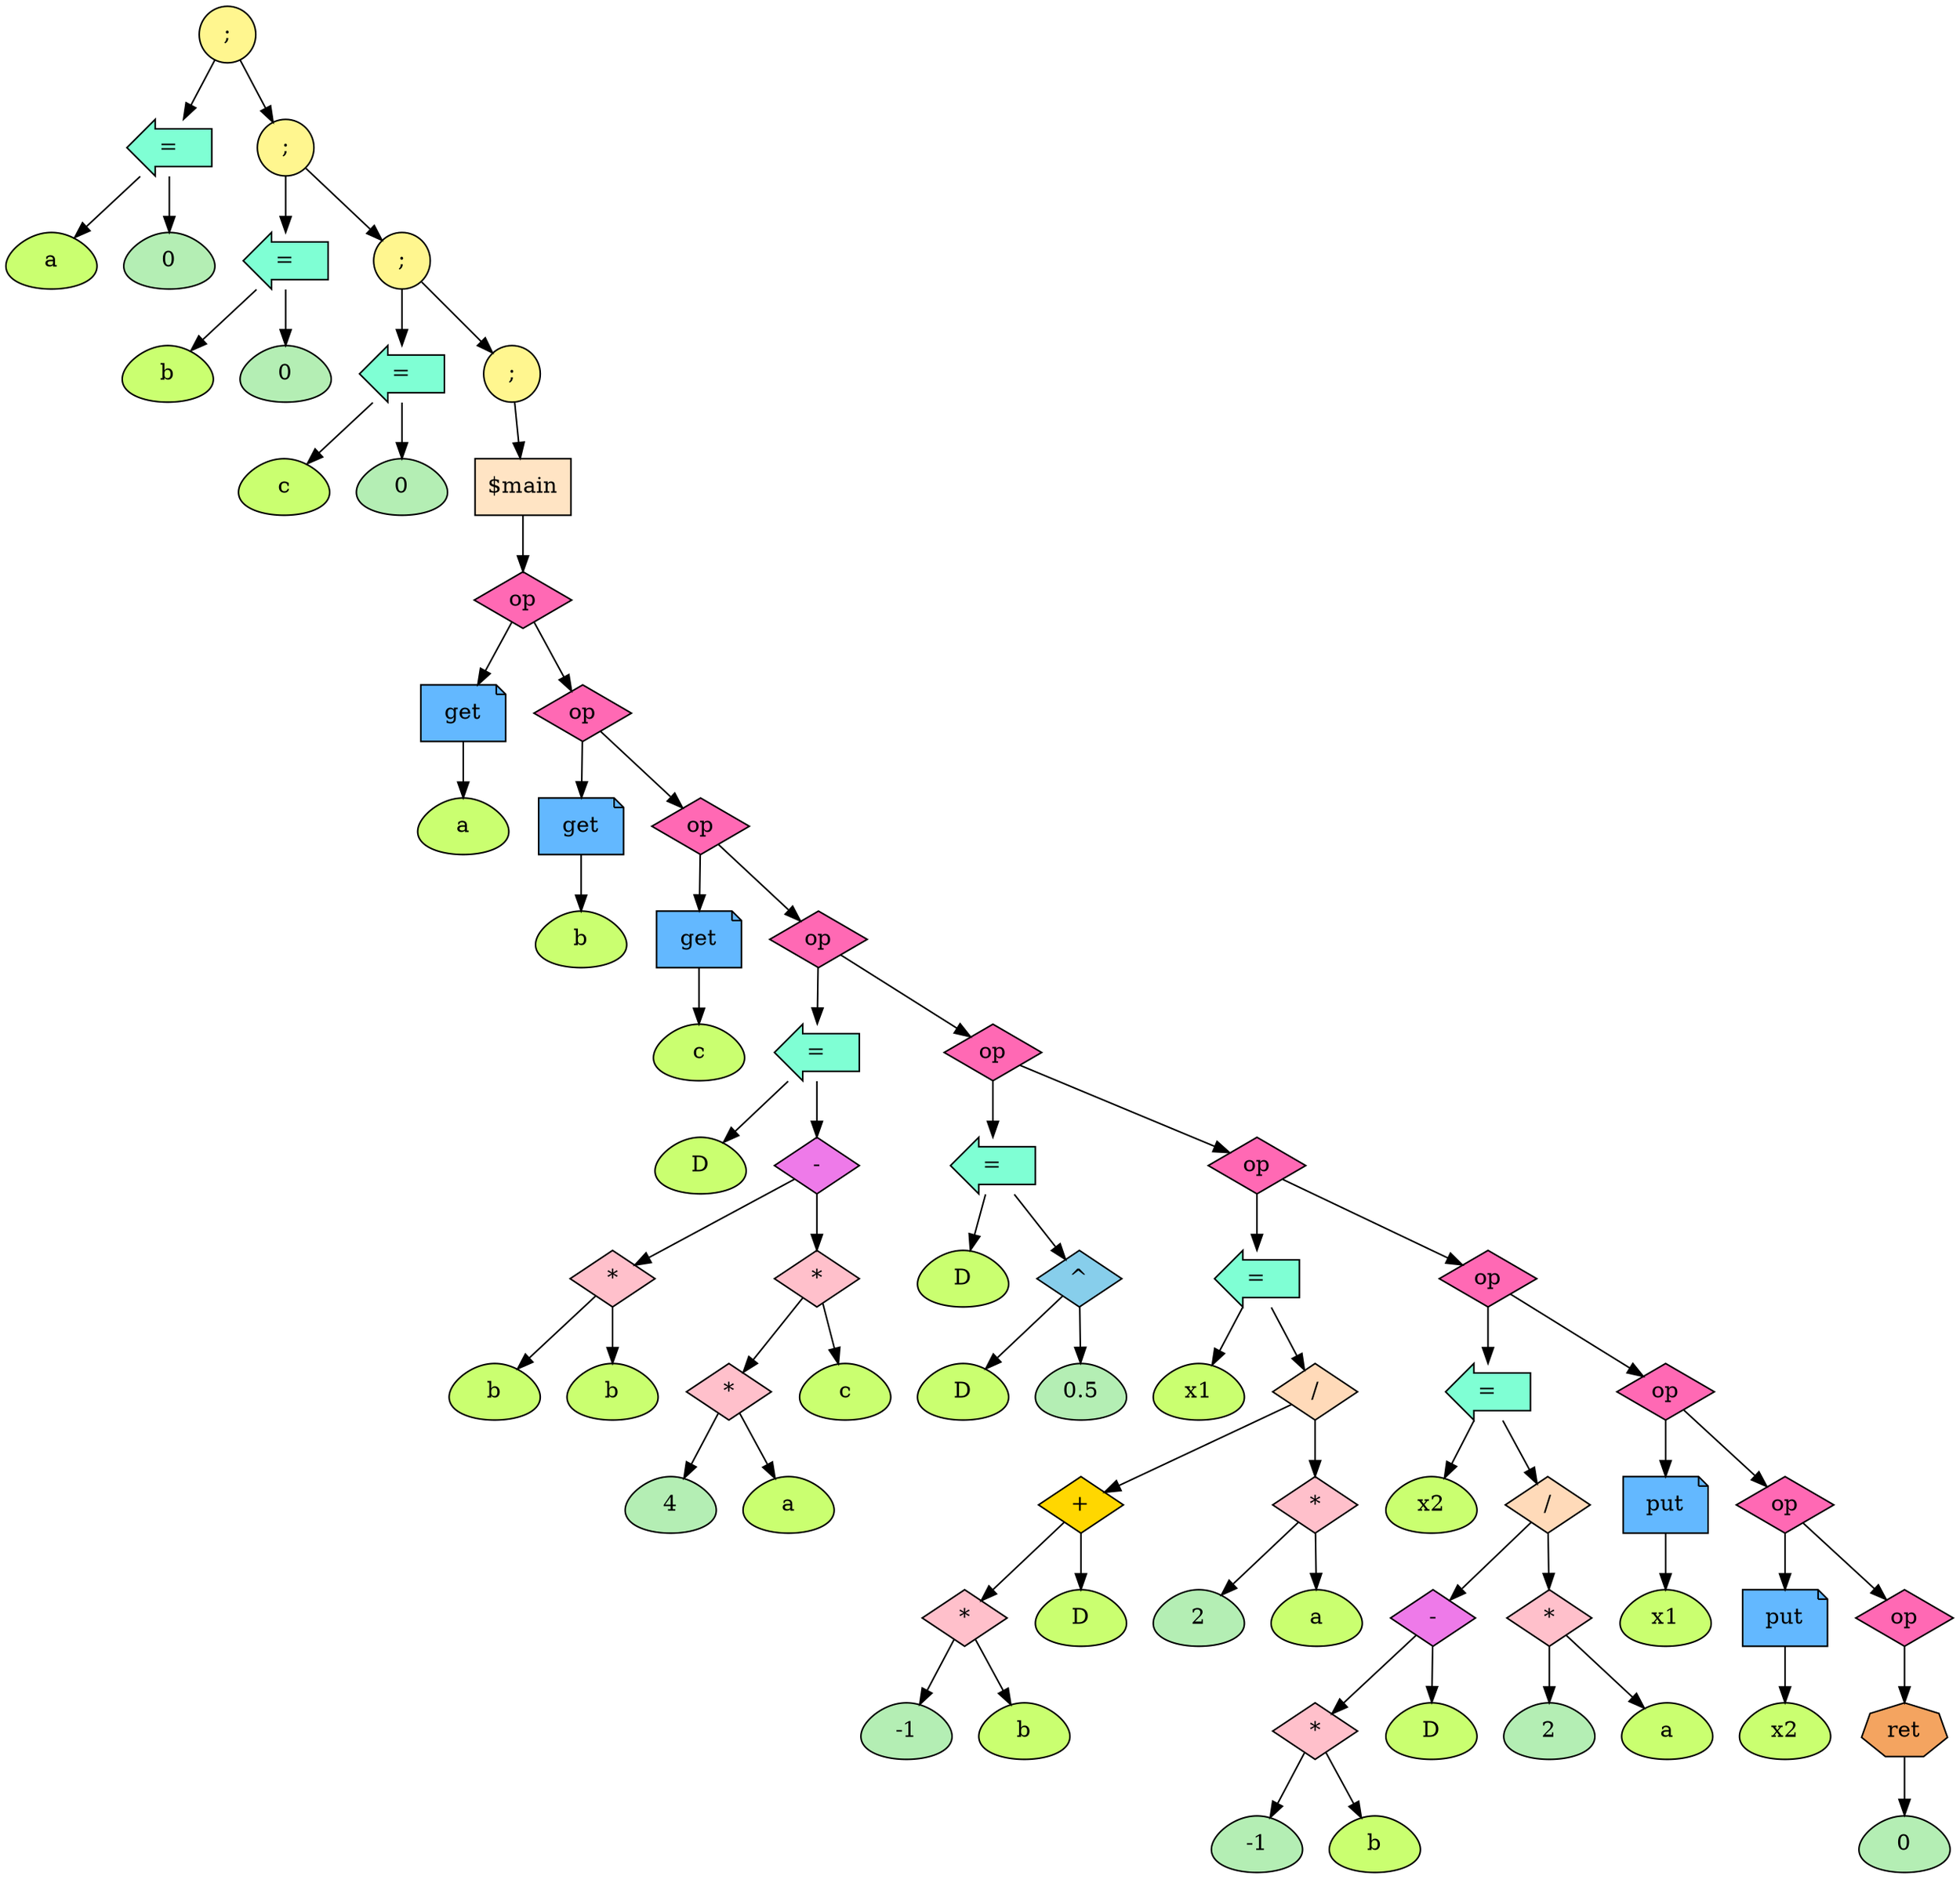 digraph G {
fontsize = 50
93946673062928[label = ";", style = "filled", fillcolor = "khaki1", shape = "circle"]
93946673063056[label = "=", style = "filled", fillcolor = "aquamarine", shape = "larrow"]
93946673062928 -> 93946673063056
93946673063056[label = "=", style = "filled", fillcolor = "aquamarine", shape = "larrow"]
93946673063120[label = "a", style = "filled", fillcolor = "darkolivegreen1", shape = "egg"]
93946673063056 -> 93946673063120
93946673063120[label = "a", style = "filled", fillcolor = "darkolivegreen1", shape = "egg"]
93946673063056[label = "=", style = "filled", fillcolor = "aquamarine", shape = "larrow"]
93946673063376[label = "0", style = "filled", fillcolor = "darkseagreen2", shape = "egg"]
93946673063056 -> 93946673063376
93946673063376[label = "0", style = "filled", fillcolor = "darkseagreen2", shape = "egg"]
93946673062928[label = ";", style = "filled", fillcolor = "khaki1", shape = "circle"]
93946673063440[label = ";", style = "filled", fillcolor = "khaki1", shape = "circle"]
93946673062928 -> 93946673063440
93946673063440[label = ";", style = "filled", fillcolor = "khaki1", shape = "circle"]
93946673063568[label = "=", style = "filled", fillcolor = "aquamarine", shape = "larrow"]
93946673063440 -> 93946673063568
93946673063568[label = "=", style = "filled", fillcolor = "aquamarine", shape = "larrow"]
93946673063632[label = "b", style = "filled", fillcolor = "darkolivegreen1", shape = "egg"]
93946673063568 -> 93946673063632
93946673063632[label = "b", style = "filled", fillcolor = "darkolivegreen1", shape = "egg"]
93946673063568[label = "=", style = "filled", fillcolor = "aquamarine", shape = "larrow"]
93946673063888[label = "0", style = "filled", fillcolor = "darkseagreen2", shape = "egg"]
93946673063568 -> 93946673063888
93946673063888[label = "0", style = "filled", fillcolor = "darkseagreen2", shape = "egg"]
93946673063440[label = ";", style = "filled", fillcolor = "khaki1", shape = "circle"]
93946673063952[label = ";", style = "filled", fillcolor = "khaki1", shape = "circle"]
93946673063440 -> 93946673063952
93946673063952[label = ";", style = "filled", fillcolor = "khaki1", shape = "circle"]
93946673064080[label = "=", style = "filled", fillcolor = "aquamarine", shape = "larrow"]
93946673063952 -> 93946673064080
93946673064080[label = "=", style = "filled", fillcolor = "aquamarine", shape = "larrow"]
93946673064144[label = "c", style = "filled", fillcolor = "darkolivegreen1", shape = "egg"]
93946673064080 -> 93946673064144
93946673064144[label = "c", style = "filled", fillcolor = "darkolivegreen1", shape = "egg"]
93946673064080[label = "=", style = "filled", fillcolor = "aquamarine", shape = "larrow"]
93946673064400[label = "0", style = "filled", fillcolor = "darkseagreen2", shape = "egg"]
93946673064080 -> 93946673064400
93946673064400[label = "0", style = "filled", fillcolor = "darkseagreen2", shape = "egg"]
93946673063952[label = ";", style = "filled", fillcolor = "khaki1", shape = "circle"]
93946673064464[label = ";", style = "filled", fillcolor = "khaki1", shape = "circle"]
93946673063952 -> 93946673064464
93946673064464[label = ";", style = "filled", fillcolor = "khaki1", shape = "circle"]
93946673064592[label = "$main", style = "filled", fillcolor = "bisque", shape = "box"]
93946673064464 -> 93946673064592
93946673064592[label = "$main", style = "filled", fillcolor = "bisque", shape = "box"]
93946673064848[label = "op", style = "filled", fillcolor = "hotpink", shape = "diamond"]
93946673064592 -> 93946673064848
93946673064848[label = "op", style = "filled", fillcolor = "hotpink", shape = "diamond"]
93946673064976[label = "get", style = "filled", fillcolor = "steelblue1", shape = "note"]
93946673064848 -> 93946673064976
93946673064976[label = "get", style = "filled", fillcolor = "steelblue1", shape = "note"]
93946673065104[label = "a", style = "filled", fillcolor = "darkolivegreen1", shape = "egg"]
93946673064976 -> 93946673065104
93946673065104[label = "a", style = "filled", fillcolor = "darkolivegreen1", shape = "egg"]
93946673064848[label = "op", style = "filled", fillcolor = "hotpink", shape = "diamond"]
93946673065232[label = "op", style = "filled", fillcolor = "hotpink", shape = "diamond"]
93946673064848 -> 93946673065232
93946673065232[label = "op", style = "filled", fillcolor = "hotpink", shape = "diamond"]
93946673065360[label = "get", style = "filled", fillcolor = "steelblue1", shape = "note"]
93946673065232 -> 93946673065360
93946673065360[label = "get", style = "filled", fillcolor = "steelblue1", shape = "note"]
93946673065488[label = "b", style = "filled", fillcolor = "darkolivegreen1", shape = "egg"]
93946673065360 -> 93946673065488
93946673065488[label = "b", style = "filled", fillcolor = "darkolivegreen1", shape = "egg"]
93946673065232[label = "op", style = "filled", fillcolor = "hotpink", shape = "diamond"]
93946673065616[label = "op", style = "filled", fillcolor = "hotpink", shape = "diamond"]
93946673065232 -> 93946673065616
93946673065616[label = "op", style = "filled", fillcolor = "hotpink", shape = "diamond"]
93946673065744[label = "get", style = "filled", fillcolor = "steelblue1", shape = "note"]
93946673065616 -> 93946673065744
93946673065744[label = "get", style = "filled", fillcolor = "steelblue1", shape = "note"]
93946673065872[label = "c", style = "filled", fillcolor = "darkolivegreen1", shape = "egg"]
93946673065744 -> 93946673065872
93946673065872[label = "c", style = "filled", fillcolor = "darkolivegreen1", shape = "egg"]
93946673065616[label = "op", style = "filled", fillcolor = "hotpink", shape = "diamond"]
93946673066000[label = "op", style = "filled", fillcolor = "hotpink", shape = "diamond"]
93946673065616 -> 93946673066000
93946673066000[label = "op", style = "filled", fillcolor = "hotpink", shape = "diamond"]
93946673066128[label = "=", style = "filled", fillcolor = "aquamarine", shape = "larrow"]
93946673066000 -> 93946673066128
93946673066128[label = "=", style = "filled", fillcolor = "aquamarine", shape = "larrow"]
93946673066192[label = "D", style = "filled", fillcolor = "darkolivegreen1", shape = "egg"]
93946673066128 -> 93946673066192
93946673066192[label = "D", style = "filled", fillcolor = "darkolivegreen1", shape = "egg"]
93946673066128[label = "=", style = "filled", fillcolor = "aquamarine", shape = "larrow"]
93946673066256[label = "-", style = "filled", fillcolor = "orchid2", shape = "diamond"]
93946673066128 -> 93946673066256
93946673066256[label = "-", style = "filled", fillcolor = "orchid2", shape = "diamond"]
93946673066320[label = "*", style = "filled", fillcolor = "pink", shape = "diamond"]
93946673066256 -> 93946673066320
93946673066320[label = "*", style = "filled", fillcolor = "pink", shape = "diamond"]
93946673066448[label = "b", style = "filled", fillcolor = "darkolivegreen1", shape = "egg"]
93946673066320 -> 93946673066448
93946673066448[label = "b", style = "filled", fillcolor = "darkolivegreen1", shape = "egg"]
93946673066320[label = "*", style = "filled", fillcolor = "pink", shape = "diamond"]
93946673066576[label = "b", style = "filled", fillcolor = "darkolivegreen1", shape = "egg"]
93946673066320 -> 93946673066576
93946673066576[label = "b", style = "filled", fillcolor = "darkolivegreen1", shape = "egg"]
93946673066256[label = "-", style = "filled", fillcolor = "orchid2", shape = "diamond"]
93946673066960[label = "*", style = "filled", fillcolor = "pink", shape = "diamond"]
93946673066256 -> 93946673066960
93946673066960[label = "*", style = "filled", fillcolor = "pink", shape = "diamond"]
93946673066640[label = "*", style = "filled", fillcolor = "pink", shape = "diamond"]
93946673066960 -> 93946673066640
93946673066640[label = "*", style = "filled", fillcolor = "pink", shape = "diamond"]
93946673066768[label = "4", style = "filled", fillcolor = "darkseagreen2", shape = "egg"]
93946673066640 -> 93946673066768
93946673066768[label = "4", style = "filled", fillcolor = "darkseagreen2", shape = "egg"]
93946673066640[label = "*", style = "filled", fillcolor = "pink", shape = "diamond"]
93946673066896[label = "a", style = "filled", fillcolor = "darkolivegreen1", shape = "egg"]
93946673066640 -> 93946673066896
93946673066896[label = "a", style = "filled", fillcolor = "darkolivegreen1", shape = "egg"]
93946673066960[label = "*", style = "filled", fillcolor = "pink", shape = "diamond"]
93946673074464[label = "c", style = "filled", fillcolor = "darkolivegreen1", shape = "egg"]
93946673066960 -> 93946673074464
93946673074464[label = "c", style = "filled", fillcolor = "darkolivegreen1", shape = "egg"]
93946673066000[label = "op", style = "filled", fillcolor = "hotpink", shape = "diamond"]
93946673074592[label = "op", style = "filled", fillcolor = "hotpink", shape = "diamond"]
93946673066000 -> 93946673074592
93946673074592[label = "op", style = "filled", fillcolor = "hotpink", shape = "diamond"]
93946673074720[label = "=", style = "filled", fillcolor = "aquamarine", shape = "larrow"]
93946673074592 -> 93946673074720
93946673074720[label = "=", style = "filled", fillcolor = "aquamarine", shape = "larrow"]
93946673074784[label = "D", style = "filled", fillcolor = "darkolivegreen1", shape = "egg"]
93946673074720 -> 93946673074784
93946673074784[label = "D", style = "filled", fillcolor = "darkolivegreen1", shape = "egg"]
93946673074720[label = "=", style = "filled", fillcolor = "aquamarine", shape = "larrow"]
93946673074976[label = "^", style = "filled", fillcolor = "skyblue", shape = "diamond"]
93946673074720 -> 93946673074976
93946673074976[label = "^", style = "filled", fillcolor = "skyblue", shape = "diamond"]
93946673075040[label = "D", style = "filled", fillcolor = "darkolivegreen1", shape = "egg"]
93946673074976 -> 93946673075040
93946673075040[label = "D", style = "filled", fillcolor = "darkolivegreen1", shape = "egg"]
93946673074976[label = "^", style = "filled", fillcolor = "skyblue", shape = "diamond"]
93946673081312[label = "0.5", style = "filled", fillcolor = "darkseagreen2", shape = "egg"]
93946673074976 -> 93946673081312
93946673081312[label = "0.5", style = "filled", fillcolor = "darkseagreen2", shape = "egg"]
93946673074592[label = "op", style = "filled", fillcolor = "hotpink", shape = "diamond"]
93946673075552[label = "op", style = "filled", fillcolor = "hotpink", shape = "diamond"]
93946673074592 -> 93946673075552
93946673075552[label = "op", style = "filled", fillcolor = "hotpink", shape = "diamond"]
93946673075680[label = "=", style = "filled", fillcolor = "aquamarine", shape = "larrow"]
93946673075552 -> 93946673075680
93946673075680[label = "=", style = "filled", fillcolor = "aquamarine", shape = "larrow"]
93946673075744[label = "x1", style = "filled", fillcolor = "darkolivegreen1", shape = "egg"]
93946673075680 -> 93946673075744
93946673075744[label = "x1", style = "filled", fillcolor = "darkolivegreen1", shape = "egg"]
93946673075680[label = "=", style = "filled", fillcolor = "aquamarine", shape = "larrow"]
93946673075872[label = "/", style = "filled", fillcolor = "peachpuff", shape = "diamond"]
93946673075680 -> 93946673075872
93946673075872[label = "/", style = "filled", fillcolor = "peachpuff", shape = "diamond"]
93946673076000[label = "+", style = "filled", fillcolor = "gold", shape = "diamond"]
93946673075872 -> 93946673076000
93946673076000[label = "+", style = "filled", fillcolor = "gold", shape = "diamond"]
93946673076064[label = "*", style = "filled", fillcolor = "pink", shape = "diamond"]
93946673076000 -> 93946673076064
93946673076064[label = "*", style = "filled", fillcolor = "pink", shape = "diamond"]
93946673081120[label = "-1", style = "filled", fillcolor = "darkseagreen2", shape = "egg"]
93946673076064 -> 93946673081120
93946673081120[label = "-1", style = "filled", fillcolor = "darkseagreen2", shape = "egg"]
93946673076064[label = "*", style = "filled", fillcolor = "pink", shape = "diamond"]
93946673076704[label = "b", style = "filled", fillcolor = "darkolivegreen1", shape = "egg"]
93946673076064 -> 93946673076704
93946673076704[label = "b", style = "filled", fillcolor = "darkolivegreen1", shape = "egg"]
93946673076000[label = "+", style = "filled", fillcolor = "gold", shape = "diamond"]
93946673076896[label = "D", style = "filled", fillcolor = "darkolivegreen1", shape = "egg"]
93946673076000 -> 93946673076896
93946673076896[label = "D", style = "filled", fillcolor = "darkolivegreen1", shape = "egg"]
93946673075872[label = "/", style = "filled", fillcolor = "peachpuff", shape = "diamond"]
93946673077088[label = "*", style = "filled", fillcolor = "pink", shape = "diamond"]
93946673075872 -> 93946673077088
93946673077088[label = "*", style = "filled", fillcolor = "pink", shape = "diamond"]
93946673077216[label = "2", style = "filled", fillcolor = "darkseagreen2", shape = "egg"]
93946673077088 -> 93946673077216
93946673077216[label = "2", style = "filled", fillcolor = "darkseagreen2", shape = "egg"]
93946673077088[label = "*", style = "filled", fillcolor = "pink", shape = "diamond"]
93946673077344[label = "a", style = "filled", fillcolor = "darkolivegreen1", shape = "egg"]
93946673077088 -> 93946673077344
93946673077344[label = "a", style = "filled", fillcolor = "darkolivegreen1", shape = "egg"]
93946673075552[label = "op", style = "filled", fillcolor = "hotpink", shape = "diamond"]
93946673077472[label = "op", style = "filled", fillcolor = "hotpink", shape = "diamond"]
93946673075552 -> 93946673077472
93946673077472[label = "op", style = "filled", fillcolor = "hotpink", shape = "diamond"]
93946673077600[label = "=", style = "filled", fillcolor = "aquamarine", shape = "larrow"]
93946673077472 -> 93946673077600
93946673077600[label = "=", style = "filled", fillcolor = "aquamarine", shape = "larrow"]
93946673077664[label = "x2", style = "filled", fillcolor = "darkolivegreen1", shape = "egg"]
93946673077600 -> 93946673077664
93946673077664[label = "x2", style = "filled", fillcolor = "darkolivegreen1", shape = "egg"]
93946673077600[label = "=", style = "filled", fillcolor = "aquamarine", shape = "larrow"]
93946673077792[label = "/", style = "filled", fillcolor = "peachpuff", shape = "diamond"]
93946673077600 -> 93946673077792
93946673077792[label = "/", style = "filled", fillcolor = "peachpuff", shape = "diamond"]
93946673077920[label = "-", style = "filled", fillcolor = "orchid2", shape = "diamond"]
93946673077792 -> 93946673077920
93946673077920[label = "-", style = "filled", fillcolor = "orchid2", shape = "diamond"]
93946673077984[label = "*", style = "filled", fillcolor = "pink", shape = "diamond"]
93946673077920 -> 93946673077984
93946673077984[label = "*", style = "filled", fillcolor = "pink", shape = "diamond"]
93946673081248[label = "-1", style = "filled", fillcolor = "darkseagreen2", shape = "egg"]
93946673077984 -> 93946673081248
93946673081248[label = "-1", style = "filled", fillcolor = "darkseagreen2", shape = "egg"]
93946673077984[label = "*", style = "filled", fillcolor = "pink", shape = "diamond"]
93946673078624[label = "b", style = "filled", fillcolor = "darkolivegreen1", shape = "egg"]
93946673077984 -> 93946673078624
93946673078624[label = "b", style = "filled", fillcolor = "darkolivegreen1", shape = "egg"]
93946673077920[label = "-", style = "filled", fillcolor = "orchid2", shape = "diamond"]
93946673078816[label = "D", style = "filled", fillcolor = "darkolivegreen1", shape = "egg"]
93946673077920 -> 93946673078816
93946673078816[label = "D", style = "filled", fillcolor = "darkolivegreen1", shape = "egg"]
93946673077792[label = "/", style = "filled", fillcolor = "peachpuff", shape = "diamond"]
93946673079008[label = "*", style = "filled", fillcolor = "pink", shape = "diamond"]
93946673077792 -> 93946673079008
93946673079008[label = "*", style = "filled", fillcolor = "pink", shape = "diamond"]
93946673079136[label = "2", style = "filled", fillcolor = "darkseagreen2", shape = "egg"]
93946673079008 -> 93946673079136
93946673079136[label = "2", style = "filled", fillcolor = "darkseagreen2", shape = "egg"]
93946673079008[label = "*", style = "filled", fillcolor = "pink", shape = "diamond"]
93946673079264[label = "a", style = "filled", fillcolor = "darkolivegreen1", shape = "egg"]
93946673079008 -> 93946673079264
93946673079264[label = "a", style = "filled", fillcolor = "darkolivegreen1", shape = "egg"]
93946673077472[label = "op", style = "filled", fillcolor = "hotpink", shape = "diamond"]
93946673079392[label = "op", style = "filled", fillcolor = "hotpink", shape = "diamond"]
93946673077472 -> 93946673079392
93946673079392[label = "op", style = "filled", fillcolor = "hotpink", shape = "diamond"]
93946673079520[label = "put", style = "filled", fillcolor = "steelblue1", shape = "note"]
93946673079392 -> 93946673079520
93946673079520[label = "put", style = "filled", fillcolor = "steelblue1", shape = "note"]
93946673079840[label = "x1", style = "filled", fillcolor = "darkolivegreen1", shape = "egg"]
93946673079520 -> 93946673079840
93946673079840[label = "x1", style = "filled", fillcolor = "darkolivegreen1", shape = "egg"]
93946673079392[label = "op", style = "filled", fillcolor = "hotpink", shape = "diamond"]
93946673079968[label = "op", style = "filled", fillcolor = "hotpink", shape = "diamond"]
93946673079392 -> 93946673079968
93946673079968[label = "op", style = "filled", fillcolor = "hotpink", shape = "diamond"]
93946673080096[label = "put", style = "filled", fillcolor = "steelblue1", shape = "note"]
93946673079968 -> 93946673080096
93946673080096[label = "put", style = "filled", fillcolor = "steelblue1", shape = "note"]
93946673080416[label = "x2", style = "filled", fillcolor = "darkolivegreen1", shape = "egg"]
93946673080096 -> 93946673080416
93946673080416[label = "x2", style = "filled", fillcolor = "darkolivegreen1", shape = "egg"]
93946673079968[label = "op", style = "filled", fillcolor = "hotpink", shape = "diamond"]
93946673080544[label = "op", style = "filled", fillcolor = "hotpink", shape = "diamond"]
93946673079968 -> 93946673080544
93946673080544[label = "op", style = "filled", fillcolor = "hotpink", shape = "diamond"]
93946673080672[label = "ret", style = "filled", fillcolor = "sandybrown", shape = "septagon"]
93946673080544 -> 93946673080672
93946673080672[label = "ret", style = "filled", fillcolor = "sandybrown", shape = "septagon"]
93946673080928[label = "0", style = "filled", fillcolor = "darkseagreen2", shape = "egg"]
93946673080672 -> 93946673080928
93946673080928[label = "0", style = "filled", fillcolor = "darkseagreen2", shape = "egg"]
}